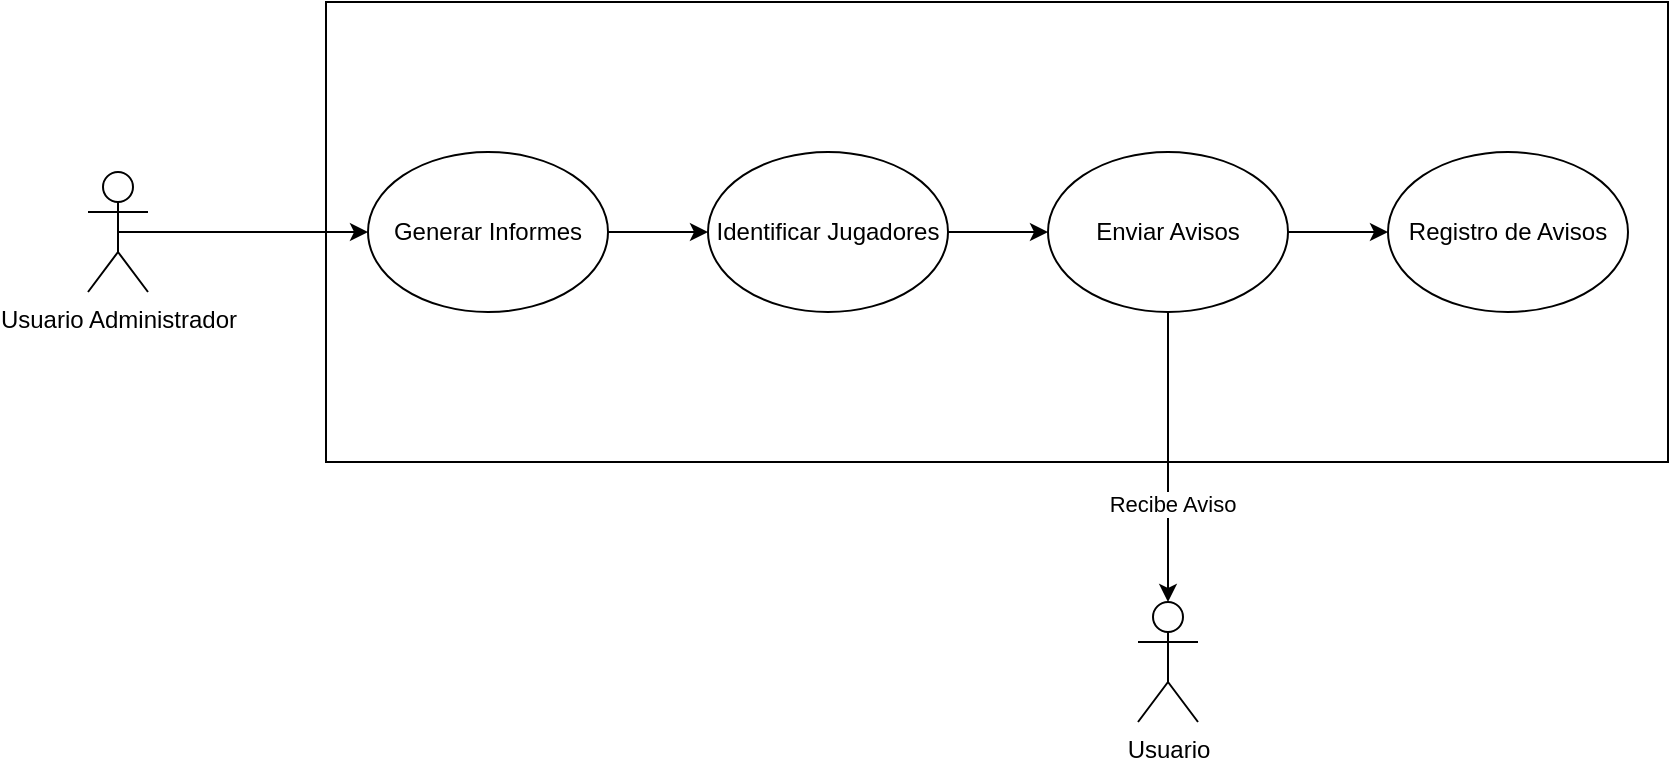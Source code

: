 <mxfile version="24.7.12">
  <diagram name="Página-1" id="qIUm-NXkEGmmr5HEpveH">
    <mxGraphModel grid="1" page="1" gridSize="10" guides="1" tooltips="1" connect="1" arrows="1" fold="1" pageScale="1" pageWidth="827" pageHeight="1169" math="0" shadow="0">
      <root>
        <mxCell id="0" />
        <mxCell id="1" parent="0" />
        <mxCell id="wsyl__wpP291152e83Fh-2" value="&lt;div&gt;&lt;br&gt;&lt;/div&gt;" style="rounded=0;whiteSpace=wrap;html=1;" vertex="1" parent="1">
          <mxGeometry x="229" y="140" width="671" height="230" as="geometry" />
        </mxCell>
        <mxCell id="syUm3DsR0cCa5fwL_SAr-3" style="edgeStyle=orthogonalEdgeStyle;rounded=0;orthogonalLoop=1;jettySize=auto;html=1;exitX=0.5;exitY=0.5;exitDx=0;exitDy=0;exitPerimeter=0;entryX=0;entryY=0.5;entryDx=0;entryDy=0;" edge="1" parent="1" source="wsyl__wpP291152e83Fh-1" target="wsyl__wpP291152e83Fh-3">
          <mxGeometry relative="1" as="geometry" />
        </mxCell>
        <mxCell id="wsyl__wpP291152e83Fh-1" value="Usuario Administrador" style="shape=umlActor;verticalLabelPosition=bottom;verticalAlign=top;html=1;outlineConnect=0;" vertex="1" parent="1">
          <mxGeometry x="110" y="225" width="30" height="60" as="geometry" />
        </mxCell>
        <mxCell id="syUm3DsR0cCa5fwL_SAr-4" style="edgeStyle=orthogonalEdgeStyle;rounded=0;orthogonalLoop=1;jettySize=auto;html=1;" edge="1" parent="1" source="wsyl__wpP291152e83Fh-3" target="wsyl__wpP291152e83Fh-5">
          <mxGeometry relative="1" as="geometry" />
        </mxCell>
        <mxCell id="wsyl__wpP291152e83Fh-3" value="Generar Informes" style="ellipse;whiteSpace=wrap;html=1;" vertex="1" parent="1">
          <mxGeometry x="250" y="215" width="120" height="80" as="geometry" />
        </mxCell>
        <mxCell id="syUm3DsR0cCa5fwL_SAr-5" style="edgeStyle=orthogonalEdgeStyle;rounded=0;orthogonalLoop=1;jettySize=auto;html=1;" edge="1" parent="1" source="wsyl__wpP291152e83Fh-5" target="wsyl__wpP291152e83Fh-6">
          <mxGeometry relative="1" as="geometry" />
        </mxCell>
        <mxCell id="wsyl__wpP291152e83Fh-5" value="Identificar Jugadores" style="ellipse;whiteSpace=wrap;html=1;" vertex="1" parent="1">
          <mxGeometry x="420" y="215" width="120" height="80" as="geometry" />
        </mxCell>
        <mxCell id="syUm3DsR0cCa5fwL_SAr-11" style="edgeStyle=orthogonalEdgeStyle;rounded=0;orthogonalLoop=1;jettySize=auto;html=1;entryX=0;entryY=0.5;entryDx=0;entryDy=0;" edge="1" parent="1" source="wsyl__wpP291152e83Fh-6" target="syUm3DsR0cCa5fwL_SAr-10">
          <mxGeometry relative="1" as="geometry" />
        </mxCell>
        <mxCell id="wsyl__wpP291152e83Fh-6" value="Enviar Avisos" style="ellipse;whiteSpace=wrap;html=1;" vertex="1" parent="1">
          <mxGeometry x="590" y="215" width="120" height="80" as="geometry" />
        </mxCell>
        <mxCell id="syUm3DsR0cCa5fwL_SAr-6" value="Usuario" style="shape=umlActor;verticalLabelPosition=bottom;verticalAlign=top;html=1;outlineConnect=0;" vertex="1" parent="1">
          <mxGeometry x="635" y="440" width="30" height="60" as="geometry" />
        </mxCell>
        <mxCell id="syUm3DsR0cCa5fwL_SAr-7" style="edgeStyle=orthogonalEdgeStyle;rounded=0;orthogonalLoop=1;jettySize=auto;html=1;entryX=0.5;entryY=0;entryDx=0;entryDy=0;entryPerimeter=0;" edge="1" parent="1" source="wsyl__wpP291152e83Fh-6" target="syUm3DsR0cCa5fwL_SAr-6">
          <mxGeometry relative="1" as="geometry" />
        </mxCell>
        <mxCell id="syUm3DsR0cCa5fwL_SAr-8" value="Recibe Aviso" style="edgeLabel;html=1;align=center;verticalAlign=middle;resizable=0;points=[];" connectable="0" vertex="1" parent="syUm3DsR0cCa5fwL_SAr-7">
          <mxGeometry x="0.324" y="2" relative="1" as="geometry">
            <mxPoint as="offset" />
          </mxGeometry>
        </mxCell>
        <mxCell id="syUm3DsR0cCa5fwL_SAr-10" value="Registro de Avisos" style="ellipse;whiteSpace=wrap;html=1;" vertex="1" parent="1">
          <mxGeometry x="760" y="215" width="120" height="80" as="geometry" />
        </mxCell>
      </root>
    </mxGraphModel>
  </diagram>
</mxfile>
